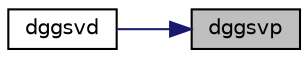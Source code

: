 digraph "dggsvp"
{
 // LATEX_PDF_SIZE
  edge [fontname="Helvetica",fontsize="10",labelfontname="Helvetica",labelfontsize="10"];
  node [fontname="Helvetica",fontsize="10",shape=record];
  rankdir="RL";
  Node1 [label="dggsvp",height=0.2,width=0.4,color="black", fillcolor="grey75", style="filled", fontcolor="black",tooltip="DGGSVP"];
  Node1 -> Node2 [dir="back",color="midnightblue",fontsize="10",style="solid",fontname="Helvetica"];
  Node2 [label="dggsvd",height=0.2,width=0.4,color="black", fillcolor="white", style="filled",URL="$dggsvd_8f.html#af81db37b433882a26f692aeff19f002e",tooltip="DGGSVD computes the singular value decomposition (SVD) for OTHER matrices"];
}
